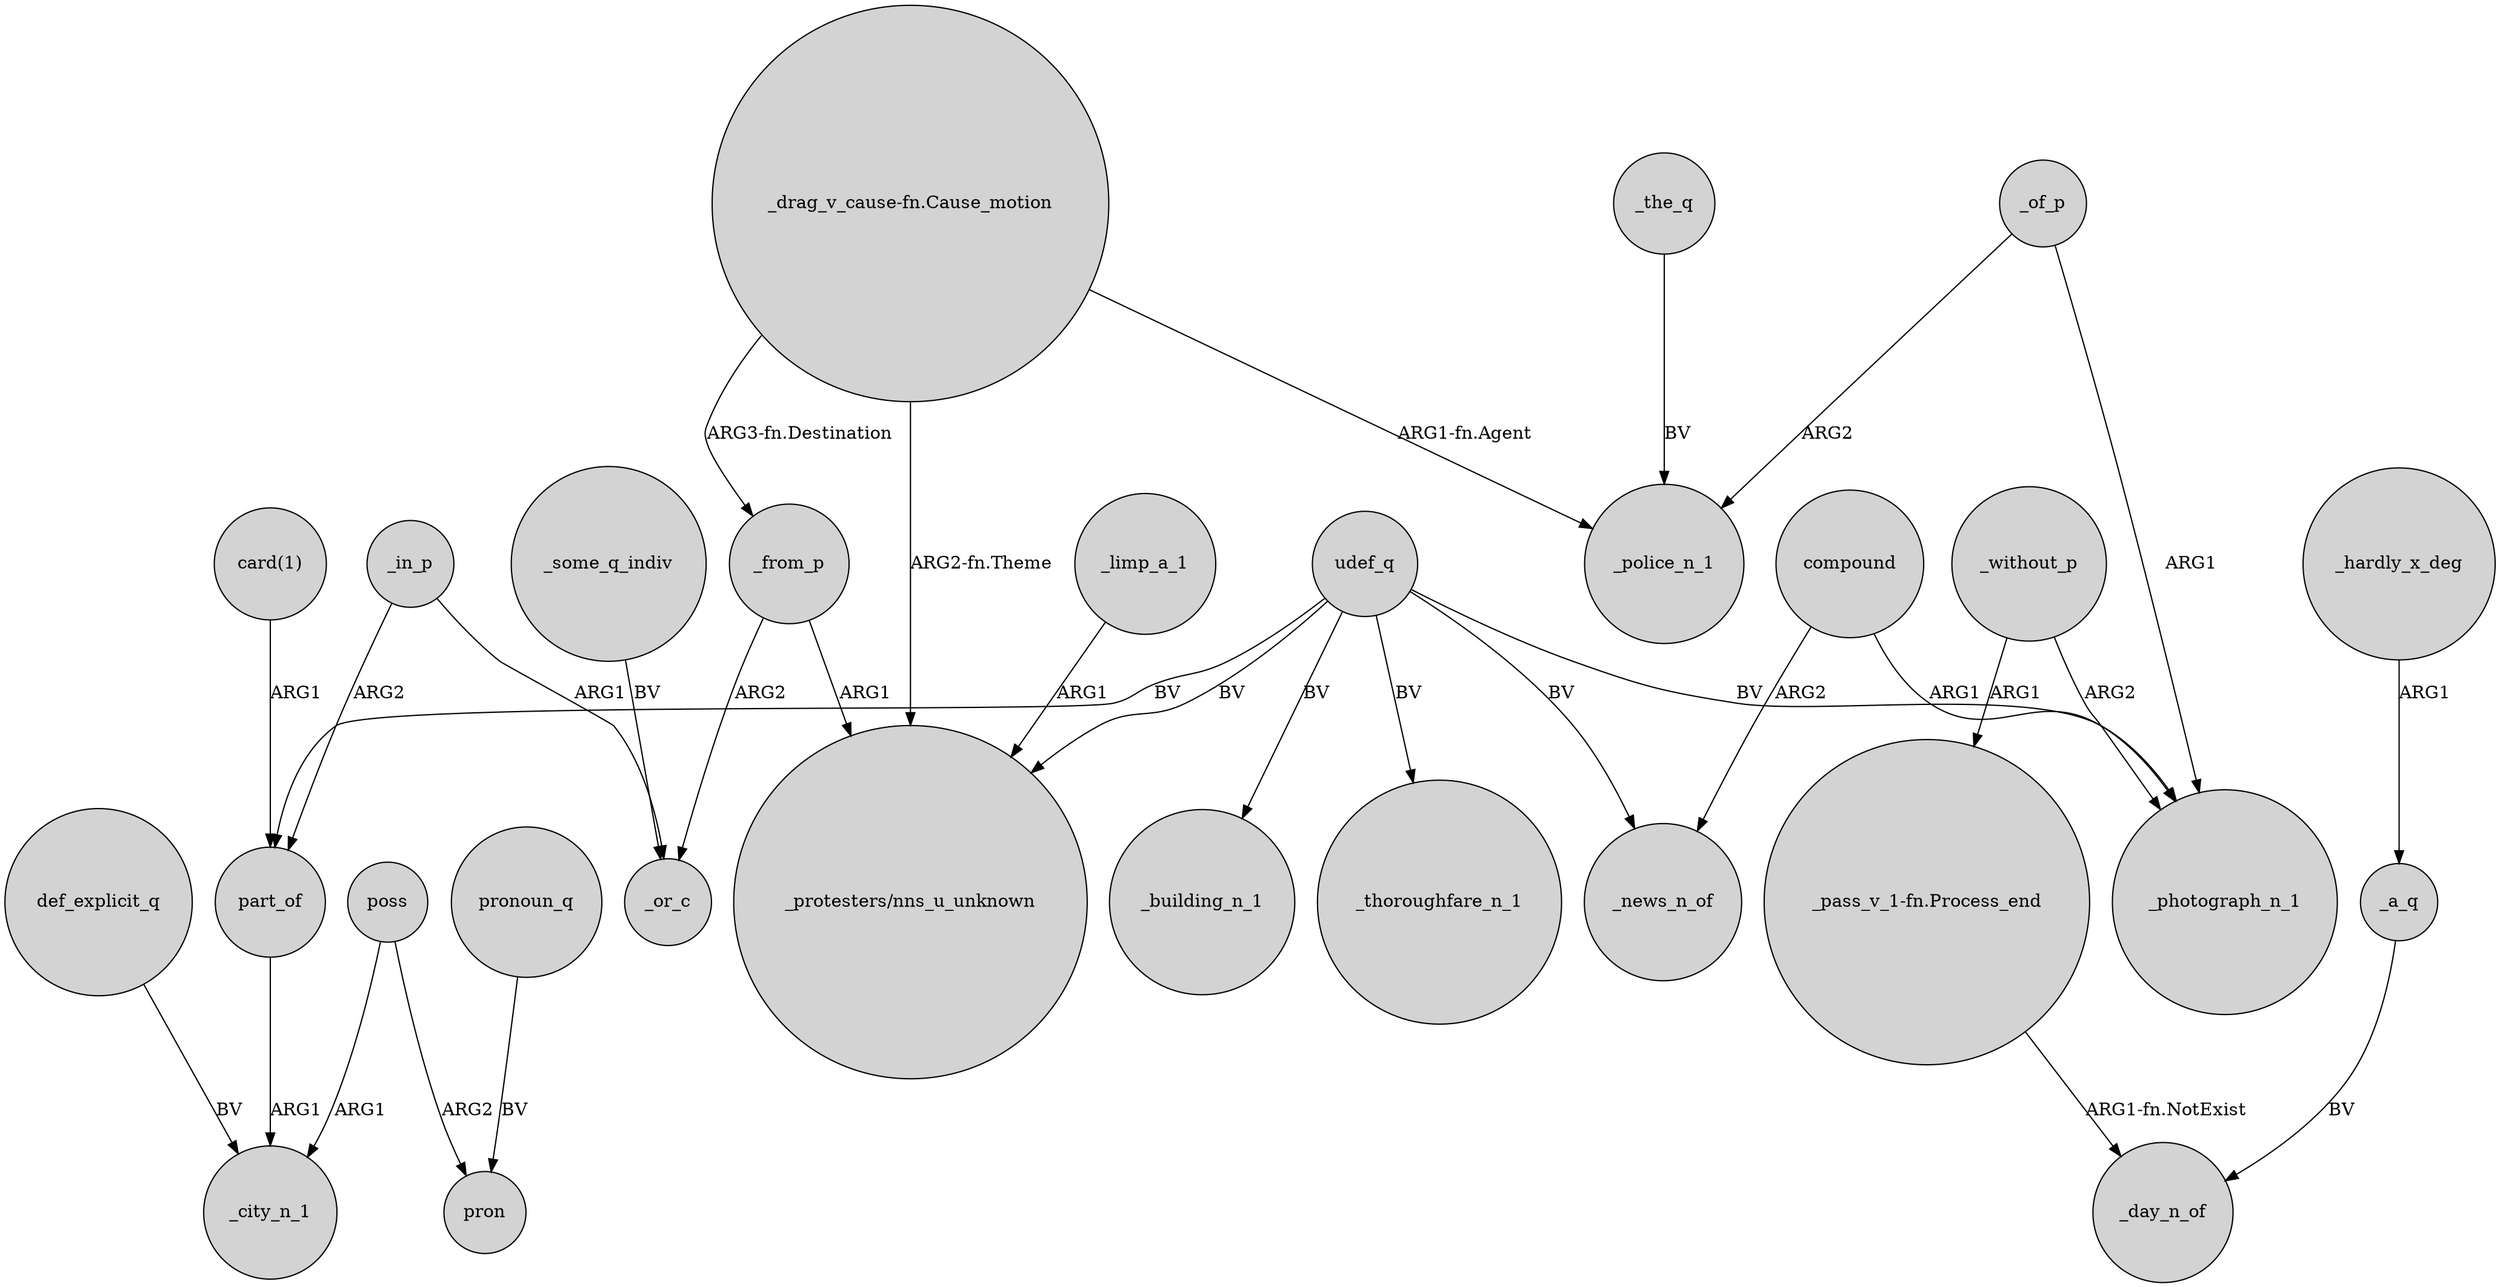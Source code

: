 digraph {
	node [shape=circle style=filled]
	udef_q -> part_of [label=BV]
	poss -> pron [label=ARG2]
	_without_p -> "_pass_v_1-fn.Process_end" [label=ARG1]
	udef_q -> _building_n_1 [label=BV]
	_the_q -> _police_n_1 [label=BV]
	poss -> _city_n_1 [label=ARG1]
	_without_p -> _photograph_n_1 [label=ARG2]
	"_drag_v_cause-fn.Cause_motion" -> _police_n_1 [label="ARG1-fn.Agent"]
	_limp_a_1 -> "_protesters/nns_u_unknown" [label=ARG1]
	_of_p -> _photograph_n_1 [label=ARG1]
	part_of -> _city_n_1 [label=ARG1]
	compound -> _photograph_n_1 [label=ARG1]
	udef_q -> "_protesters/nns_u_unknown" [label=BV]
	_in_p -> _or_c [label=ARG1]
	pronoun_q -> pron [label=BV]
	"_drag_v_cause-fn.Cause_motion" -> _from_p [label="ARG3-fn.Destination"]
	def_explicit_q -> _city_n_1 [label=BV]
	_from_p -> _or_c [label=ARG2]
	_a_q -> _day_n_of [label=BV]
	udef_q -> _photograph_n_1 [label=BV]
	compound -> _news_n_of [label=ARG2]
	_from_p -> "_protesters/nns_u_unknown" [label=ARG1]
	_of_p -> _police_n_1 [label=ARG2]
	_some_q_indiv -> _or_c [label=BV]
	"card(1)" -> part_of [label=ARG1]
	udef_q -> _thoroughfare_n_1 [label=BV]
	udef_q -> _news_n_of [label=BV]
	"_drag_v_cause-fn.Cause_motion" -> "_protesters/nns_u_unknown" [label="ARG2-fn.Theme"]
	_hardly_x_deg -> _a_q [label=ARG1]
	_in_p -> part_of [label=ARG2]
	"_pass_v_1-fn.Process_end" -> _day_n_of [label="ARG1-fn.NotExist"]
}
